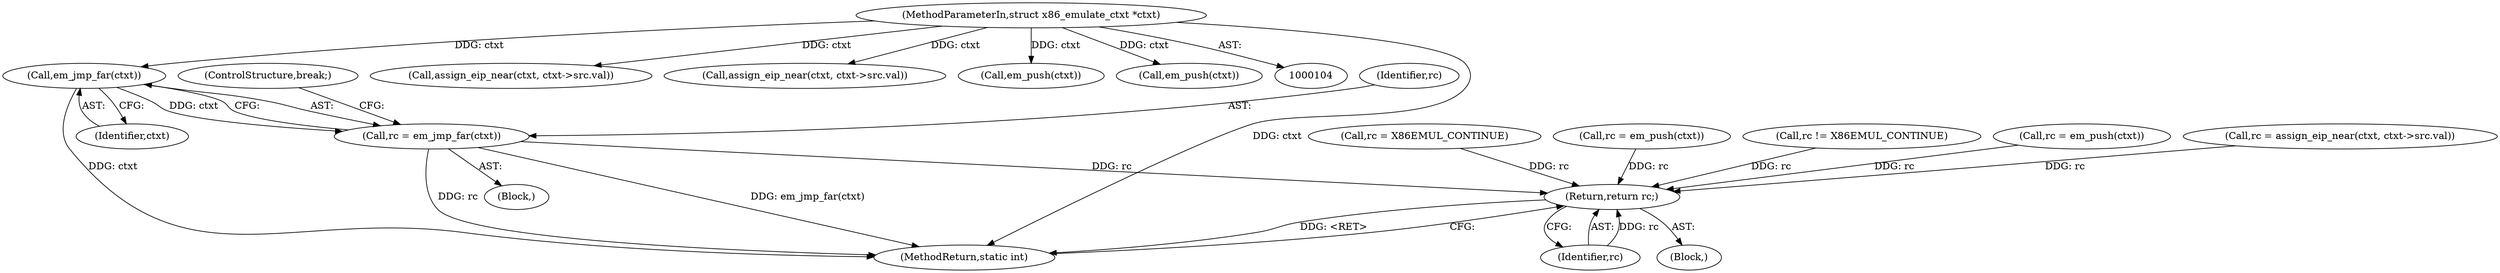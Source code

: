 digraph "0_linux_234f3ce485d54017f15cf5e0699cff4100121601_1@pointer" {
"1000164" [label="(Call,em_jmp_far(ctxt))"];
"1000105" [label="(MethodParameterIn,struct x86_emulate_ctxt *ctxt)"];
"1000162" [label="(Call,rc = em_jmp_far(ctxt))"];
"1000173" [label="(Return,return rc;)"];
"1000175" [label="(MethodReturn,static int)"];
"1000174" [label="(Identifier,rc)"];
"1000153" [label="(Call,assign_eip_near(ctxt, ctxt->src.val))"];
"1000166" [label="(ControlStructure,break;)"];
"1000145" [label="(Call,rc = em_push(ctxt))"];
"1000126" [label="(Call,assign_eip_near(ctxt, ctxt->src.val))"];
"1000170" [label="(Call,em_push(ctxt))"];
"1000163" [label="(Identifier,rc)"];
"1000162" [label="(Call,rc = em_jmp_far(ctxt))"];
"1000147" [label="(Call,em_push(ctxt))"];
"1000106" [label="(Block,)"];
"1000173" [label="(Return,return rc;)"];
"1000151" [label="(Call,rc = assign_eip_near(ctxt, ctxt->src.val))"];
"1000105" [label="(MethodParameterIn,struct x86_emulate_ctxt *ctxt)"];
"1000108" [label="(Call,rc = X86EMUL_CONTINUE)"];
"1000168" [label="(Call,rc = em_push(ctxt))"];
"1000165" [label="(Identifier,ctxt)"];
"1000115" [label="(Block,)"];
"1000164" [label="(Call,em_jmp_far(ctxt))"];
"1000134" [label="(Call,rc != X86EMUL_CONTINUE)"];
"1000164" -> "1000162"  [label="AST: "];
"1000164" -> "1000165"  [label="CFG: "];
"1000165" -> "1000164"  [label="AST: "];
"1000162" -> "1000164"  [label="CFG: "];
"1000164" -> "1000175"  [label="DDG: ctxt"];
"1000164" -> "1000162"  [label="DDG: ctxt"];
"1000105" -> "1000164"  [label="DDG: ctxt"];
"1000105" -> "1000104"  [label="AST: "];
"1000105" -> "1000175"  [label="DDG: ctxt"];
"1000105" -> "1000126"  [label="DDG: ctxt"];
"1000105" -> "1000147"  [label="DDG: ctxt"];
"1000105" -> "1000153"  [label="DDG: ctxt"];
"1000105" -> "1000170"  [label="DDG: ctxt"];
"1000162" -> "1000115"  [label="AST: "];
"1000163" -> "1000162"  [label="AST: "];
"1000166" -> "1000162"  [label="CFG: "];
"1000162" -> "1000175"  [label="DDG: em_jmp_far(ctxt)"];
"1000162" -> "1000175"  [label="DDG: rc"];
"1000162" -> "1000173"  [label="DDG: rc"];
"1000173" -> "1000106"  [label="AST: "];
"1000173" -> "1000174"  [label="CFG: "];
"1000174" -> "1000173"  [label="AST: "];
"1000175" -> "1000173"  [label="CFG: "];
"1000173" -> "1000175"  [label="DDG: <RET>"];
"1000174" -> "1000173"  [label="DDG: rc"];
"1000168" -> "1000173"  [label="DDG: rc"];
"1000151" -> "1000173"  [label="DDG: rc"];
"1000134" -> "1000173"  [label="DDG: rc"];
"1000108" -> "1000173"  [label="DDG: rc"];
"1000145" -> "1000173"  [label="DDG: rc"];
}
